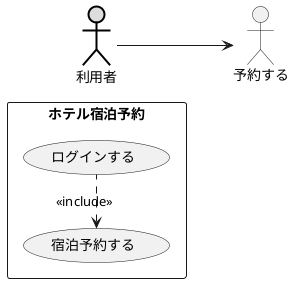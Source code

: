 @startuml ユースケース図
left to right direction
actor 利用者#DDDDDD;line:black;line.bold;
rectangle ホテル宿泊予約 {
usecase 宿泊予約する
usecase ログインする
}
宿泊予約する <. ログインする : << include >>
利用者 --> 予約する
@enduml